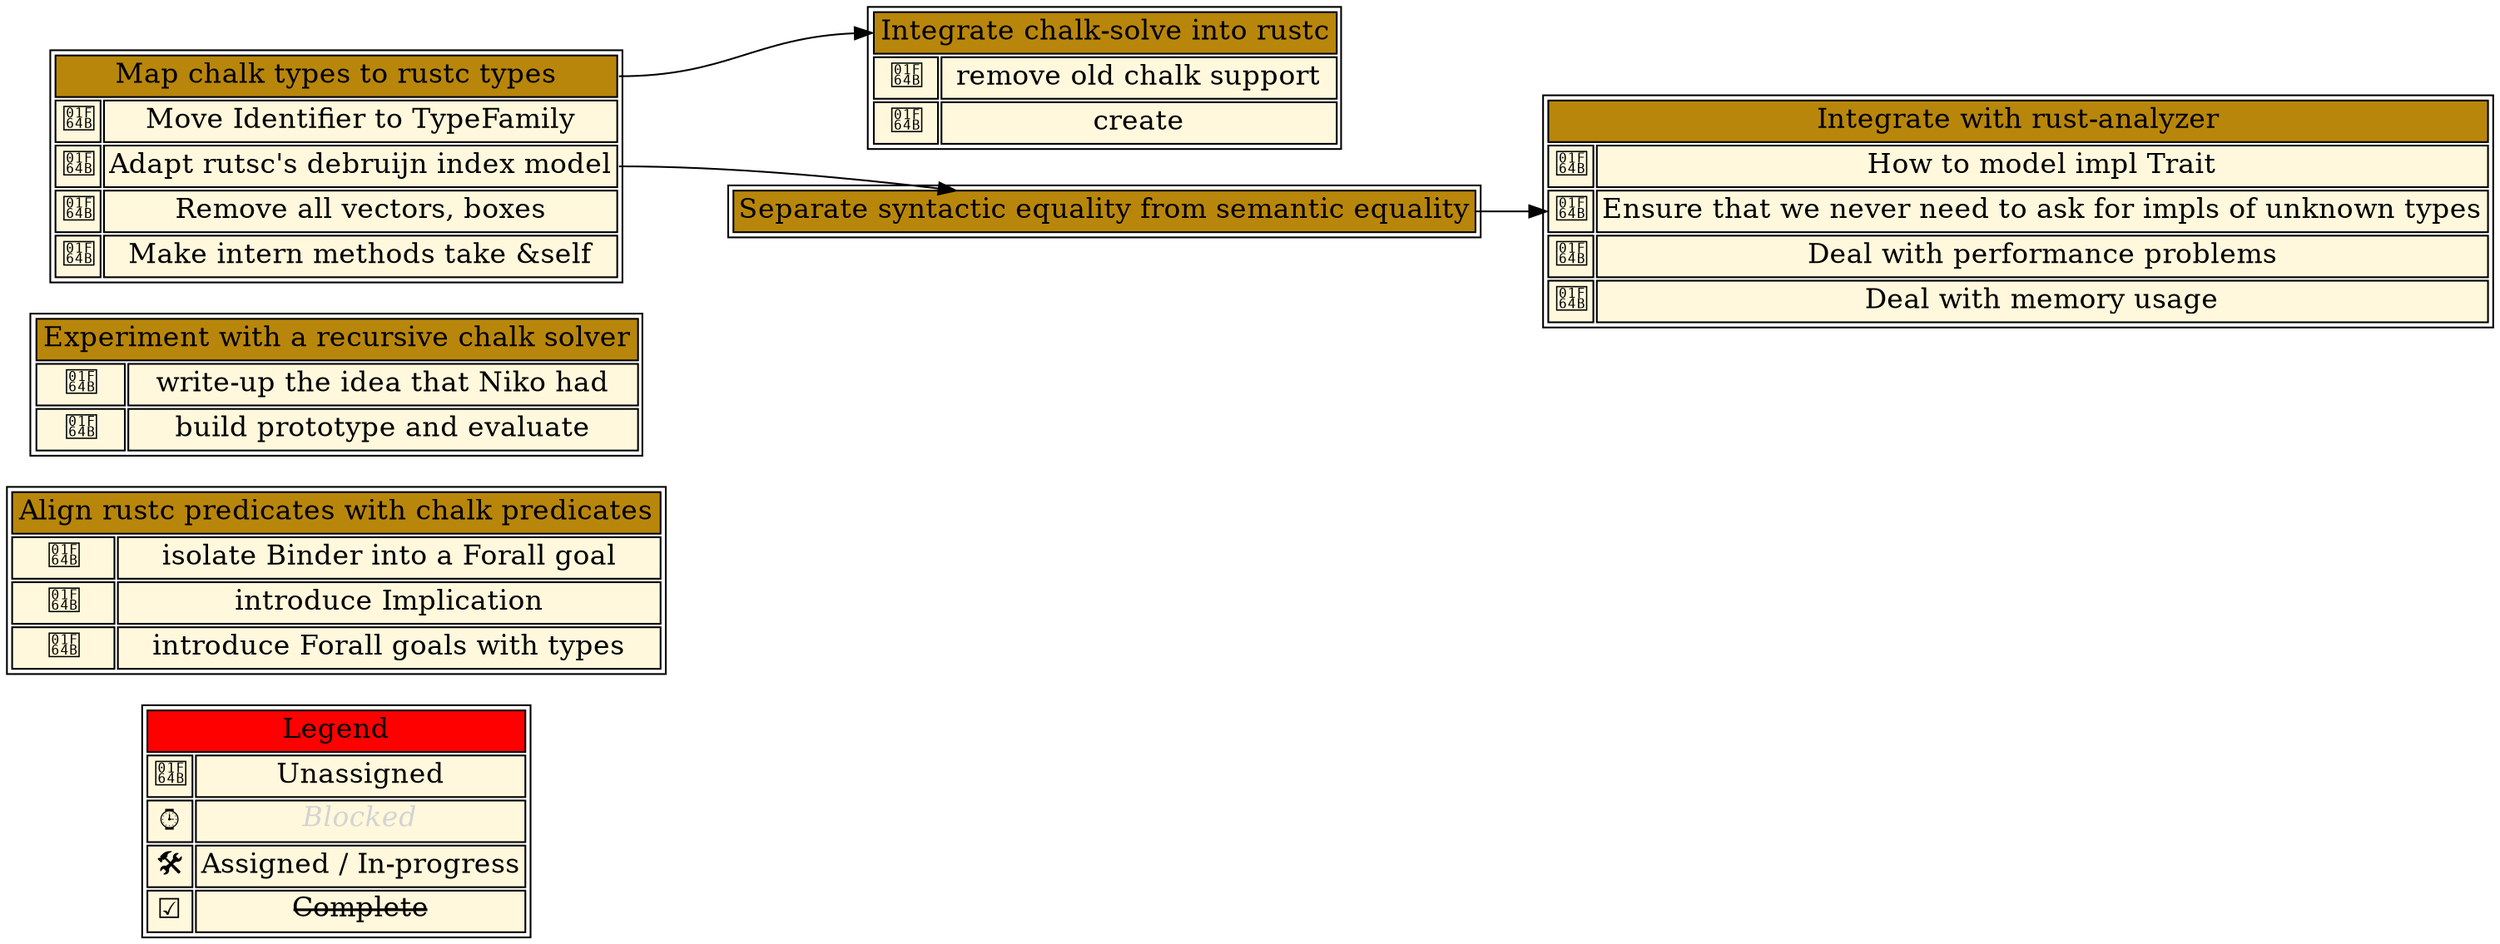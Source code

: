 digraph g {
graph [ rankdir = "LR" ];
node [ fontsize="16", shape = "ellipse" ];
edge [ ];
"legend" [
  label = <<table>
    <tr><td bgcolor="red" port="all" colspan="2">Legend</td></tr>
    <tr><td bgcolor="cornsilk">🙋</td><td fontcolor="red" bgcolor="cornsilk">Unassigned</td></tr>
    <tr><td bgcolor="cornsilk">⌚</td><td bgcolor="cornsilk"><i><font color="lightgrey">Blocked</font></i></td></tr>
    <tr><td bgcolor="cornsilk">🛠️</td><td bgcolor="cornsilk">Assigned / In-progress</td></tr>
    <tr><td bgcolor="cornsilk">☑️</td><td bgcolor="cornsilk"><s>Complete</s></td></tr>
  </table>>
  shape = "none"
  margin = 0
]
"align-rustc-predicate" [
  label = <<table>
    <tr><td bgcolor="darkgoldenrod" port="all" colspan="2">Align rustc predicates with chalk predicates</td></tr>
    <tr><td bgcolor="cornsilk">🙋</td><td fontcolor="red" bgcolor="cornsilk">isolate Binder into a Forall goal</td></tr>
    <tr><td bgcolor="cornsilk">🙋</td><td fontcolor="red" bgcolor="cornsilk">introduce Implication</td></tr>
    <tr><td bgcolor="cornsilk">🙋</td><td fontcolor="red" bgcolor="cornsilk">introduce Forall goals with types</td></tr>
  </table>>
  shape = "none"
  margin = 0
]
"recursive-solver" [
  label = <<table>
    <tr><td bgcolor="darkgoldenrod" port="all" colspan="2">Experiment with a recursive chalk solver</td></tr>
    <tr><td bgcolor="cornsilk">🙋</td><td fontcolor="red" bgcolor="cornsilk">write-up the idea that Niko had</td></tr>
    <tr><td bgcolor="cornsilk">🙋</td><td fontcolor="red" bgcolor="cornsilk">build prototype and evaluate</td></tr>
  </table>>
  shape = "none"
  margin = 0
]
"rust-analyzer-integration" [
  label = <<table>
    <tr><td bgcolor="darkgoldenrod" port="all" colspan="2">Integrate with rust-analyzer</td></tr>
    <tr><td bgcolor="cornsilk">🙋</td><td fontcolor="red" bgcolor="cornsilk">How to model impl Trait</td></tr>
    <tr><td bgcolor="cornsilk" port="_askfor_in">🙋</td><td fontcolor="red" bgcolor="cornsilk" port="_askfor_out">Ensure that we never need to ask for impls of unknown types</td></tr>
    <tr><td bgcolor="cornsilk">🙋</td><td fontcolor="red" bgcolor="cornsilk">Deal with performance problems</td></tr>
    <tr><td bgcolor="cornsilk">🙋</td><td fontcolor="red" bgcolor="cornsilk">Deal with memory usage</td></tr>
  </table>>
  shape = "none"
  margin = 0
]
"syntactic-semantic-equality" [
  label = <<table>
    <tr><td bgcolor="darkgoldenrod" port="all" colspan="2">Separate syntactic equality from semantic equality</td></tr>
  </table>>
  shape = "none"
  margin = 0
]
"map-chalk-types-to-rustc-types" [
  label = <<table>
    <tr><td bgcolor="darkgoldenrod" port="all" colspan="2" href="http://example.org">Map chalk types to rustc types</td></tr>
    <tr><td bgcolor="cornsilk">🙋</td><td fontcolor="red" bgcolor="cornsilk">Move Identifier to TypeFamily</td></tr>
    <tr><td bgcolor="cornsilk" port="_debruijn_in">🙋</td><td fontcolor="red" bgcolor="cornsilk" port="_debruijn_out">Adapt rutsc's debruijn index model</td></tr>
    <tr><td bgcolor="cornsilk">🙋</td><td fontcolor="red" bgcolor="cornsilk">Remove all vectors, boxes</td></tr>
    <tr><td bgcolor="cornsilk">🙋</td><td fontcolor="red" bgcolor="cornsilk">Make intern methods take &amp;self</td></tr>
  </table>>
  shape = "none"
  margin = 0
]
"rustc-integration-mvp" [
  label = <<table>
    <tr><td bgcolor="darkgoldenrod" port="all" colspan="2">Integrate chalk-solve into rustc</td></tr>
    <tr><td bgcolor="cornsilk">🙋</td><td fontcolor="red" bgcolor="cornsilk">remove old chalk support</td></tr>
    <tr><td bgcolor="cornsilk">🙋</td><td fontcolor="red" bgcolor="cornsilk">create</td></tr>
  </table>>
  shape = "none"
  margin = 0
]
"syntactic-semantic-equality":all -> "rust-analyzer-integration":_askfor_in;
"map-chalk-types-to-rustc-types":_debruijn_out -> "syntactic-semantic-equality":all;
"map-chalk-types-to-rustc-types":all -> "rustc-integration-mvp":all;
}
